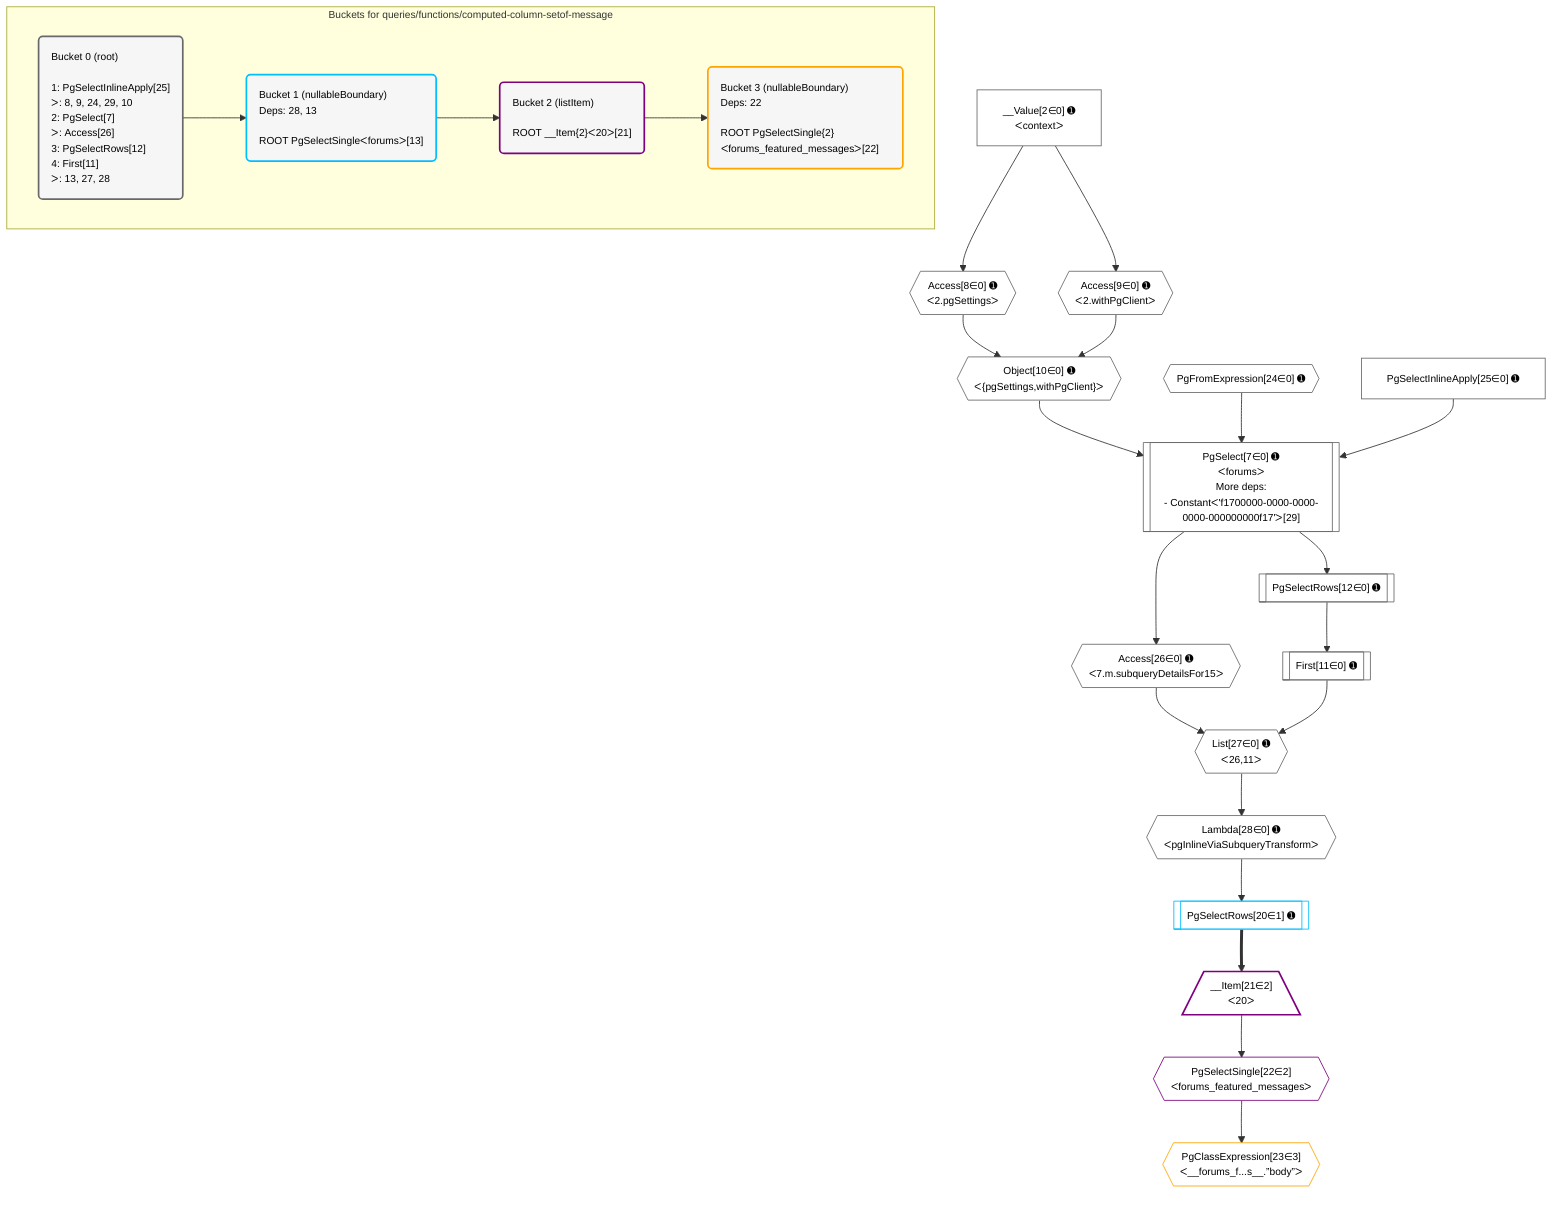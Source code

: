 %%{init: {'themeVariables': { 'fontSize': '12px'}}}%%
graph TD
    classDef path fill:#eee,stroke:#000,color:#000
    classDef plan fill:#fff,stroke-width:1px,color:#000
    classDef itemplan fill:#fff,stroke-width:2px,color:#000
    classDef unbatchedplan fill:#dff,stroke-width:1px,color:#000
    classDef sideeffectplan fill:#fcc,stroke-width:2px,color:#000
    classDef bucket fill:#f6f6f6,color:#000,stroke-width:2px,text-align:left

    subgraph "Buckets for queries/functions/computed-column-setof-message"
    Bucket0("Bucket 0 (root)<br /><br />1: PgSelectInlineApply[25]<br />ᐳ: 8, 9, 24, 29, 10<br />2: PgSelect[7]<br />ᐳ: Access[26]<br />3: PgSelectRows[12]<br />4: First[11]<br />ᐳ: 13, 27, 28"):::bucket
    Bucket1("Bucket 1 (nullableBoundary)<br />Deps: 28, 13<br /><br />ROOT PgSelectSingleᐸforumsᐳ[13]"):::bucket
    Bucket2("Bucket 2 (listItem)<br /><br />ROOT __Item{2}ᐸ20ᐳ[21]"):::bucket
    Bucket3("Bucket 3 (nullableBoundary)<br />Deps: 22<br /><br />ROOT PgSelectSingle{2}ᐸforums_featured_messagesᐳ[22]"):::bucket
    end
    Bucket0 --> Bucket1
    Bucket1 --> Bucket2
    Bucket2 --> Bucket3

    %% plan dependencies
    PgSelect7[["PgSelect[7∈0] ➊<br />ᐸforumsᐳ<br />More deps:<br />- Constantᐸ'f1700000-0000-0000-0000-000000000f17'ᐳ[29]"]]:::plan
    Object10{{"Object[10∈0] ➊<br />ᐸ{pgSettings,withPgClient}ᐳ"}}:::plan
    PgFromExpression24{{"PgFromExpression[24∈0] ➊"}}:::plan
    PgSelectInlineApply25["PgSelectInlineApply[25∈0] ➊"]:::plan
    Object10 & PgFromExpression24 & PgSelectInlineApply25 --> PgSelect7
    Access8{{"Access[8∈0] ➊<br />ᐸ2.pgSettingsᐳ"}}:::plan
    Access9{{"Access[9∈0] ➊<br />ᐸ2.withPgClientᐳ"}}:::plan
    Access8 & Access9 --> Object10
    List27{{"List[27∈0] ➊<br />ᐸ26,11ᐳ"}}:::plan
    Access26{{"Access[26∈0] ➊<br />ᐸ7.m.subqueryDetailsFor15ᐳ"}}:::plan
    First11[["First[11∈0] ➊"]]:::plan
    Access26 & First11 --> List27
    __Value2["__Value[2∈0] ➊<br />ᐸcontextᐳ"]:::plan
    __Value2 --> Access8
    __Value2 --> Access9
    PgSelectRows12[["PgSelectRows[12∈0] ➊"]]:::plan
    PgSelectRows12 --> First11
    PgSelect7 --> PgSelectRows12
    PgSelect7 --> Access26
    Lambda28{{"Lambda[28∈0] ➊<br />ᐸpgInlineViaSubqueryTransformᐳ"}}:::plan
    List27 --> Lambda28
    PgSelectRows20[["PgSelectRows[20∈1] ➊"]]:::plan
    Lambda28 --> PgSelectRows20
    __Item21[/"__Item[21∈2]<br />ᐸ20ᐳ"\]:::itemplan
    PgSelectRows20 ==> __Item21
    PgSelectSingle22{{"PgSelectSingle[22∈2]<br />ᐸforums_featured_messagesᐳ"}}:::plan
    __Item21 --> PgSelectSingle22
    PgClassExpression23{{"PgClassExpression[23∈3]<br />ᐸ__forums_f...s__.”body”ᐳ"}}:::plan
    PgSelectSingle22 --> PgClassExpression23

    %% define steps
    classDef bucket0 stroke:#696969
    class Bucket0,__Value2,PgSelect7,Access8,Access9,Object10,First11,PgSelectRows12,PgFromExpression24,PgSelectInlineApply25,Access26,List27,Lambda28 bucket0
    classDef bucket1 stroke:#00bfff
    class Bucket1,PgSelectRows20 bucket1
    classDef bucket2 stroke:#7f007f
    class Bucket2,__Item21,PgSelectSingle22 bucket2
    classDef bucket3 stroke:#ffa500
    class Bucket3,PgClassExpression23 bucket3